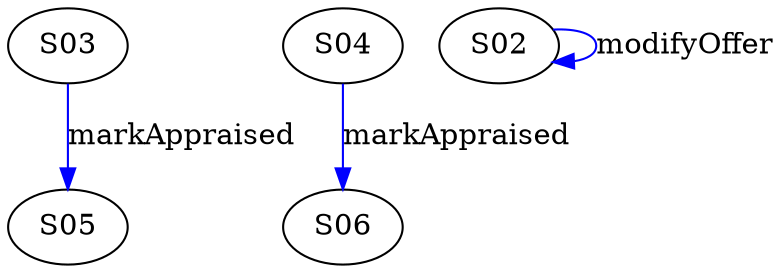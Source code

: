 digraph {

S03->S05 [label="markAppraised", style="", color="blue"]
S04->S06 [label="markAppraised", style="", color="blue"]
S02->S02 [label="modifyOffer", style="", color="blue"]
}